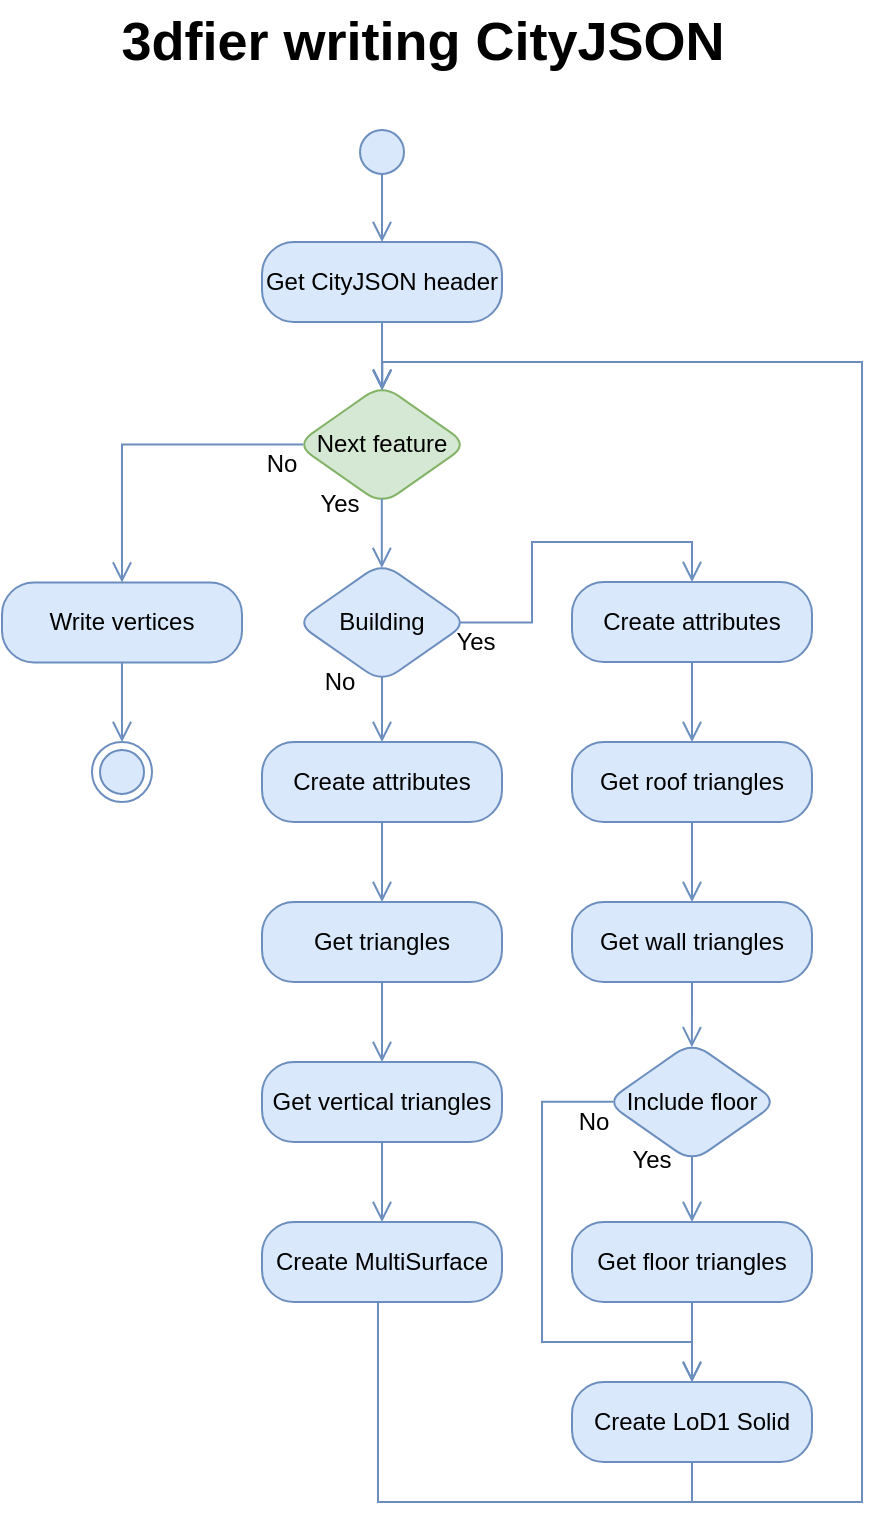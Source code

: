 <mxfile version="12.6.5" type="device"><diagram id="8uUW5VcGIEPM47w4EnDk" name="Page-1"><mxGraphModel dx="1086" dy="806" grid="1" gridSize="10" guides="1" tooltips="1" connect="1" arrows="1" fold="1" page="1" pageScale="1" pageWidth="850" pageHeight="1100" math="0" shadow="0"><root><mxCell id="0"/><mxCell id="1" parent="0"/><mxCell id="du1gqOrOKqdX8gl0MiSq-1" value="Next feature" style="rhombus;whiteSpace=wrap;html=1;fillColor=#d5e8d4;strokeColor=#82b366;rounded=1;shadow=0;strokeWidth=1;perimeterSpacing=0;" parent="1" vertex="1"><mxGeometry x="362" y="191.25" width="86" height="60" as="geometry"/></mxCell><mxCell id="du1gqOrOKqdX8gl0MiSq-2" value="No" style="text;html=1;strokeColor=none;fillColor=none;align=center;verticalAlign=middle;whiteSpace=wrap;rounded=0;" parent="1" vertex="1"><mxGeometry x="334.52" y="221.25" width="40" height="20" as="geometry"/></mxCell><mxCell id="du1gqOrOKqdX8gl0MiSq-3" value="Yes" style="text;html=1;strokeColor=none;fillColor=none;align=center;verticalAlign=middle;whiteSpace=wrap;rounded=0;" parent="1" vertex="1"><mxGeometry x="364.33" y="241.25" width="40" height="20" as="geometry"/></mxCell><mxCell id="du1gqOrOKqdX8gl0MiSq-18" value="Create attributes" style="rounded=1;whiteSpace=wrap;html=1;arcSize=40;fillColor=#dae8fc;strokeColor=#6c8ebf;shadow=0;" parent="1" vertex="1"><mxGeometry x="345" y="370" width="120" height="40" as="geometry"/></mxCell><mxCell id="du1gqOrOKqdX8gl0MiSq-19" value="" style="edgeStyle=orthogonalEdgeStyle;html=1;verticalAlign=bottom;endArrow=open;endSize=8;strokeColor=#6c8ebf;fillColor=#dae8fc;shadow=0;rounded=0;entryX=0.5;entryY=0;entryDx=0;entryDy=0;exitX=0.5;exitY=1;exitDx=0;exitDy=0;" parent="1" source="du1gqOrOKqdX8gl0MiSq-18" target="du1gqOrOKqdX8gl0MiSq-47" edge="1"><mxGeometry relative="1" as="geometry"><mxPoint x="399.46" y="447" as="targetPoint"/><mxPoint x="399.46" y="407" as="sourcePoint"/></mxGeometry></mxCell><mxCell id="du1gqOrOKqdX8gl0MiSq-20" value="" style="edgeStyle=orthogonalEdgeStyle;html=1;verticalAlign=bottom;endArrow=open;endSize=8;strokeColor=#6c8ebf;fillColor=#dae8fc;shadow=0;rounded=0;entryX=0.5;entryY=0;entryDx=0;entryDy=0;exitX=0.5;exitY=0.954;exitDx=0;exitDy=0;exitPerimeter=0;" parent="1" source="du1gqOrOKqdX8gl0MiSq-30" target="du1gqOrOKqdX8gl0MiSq-18" edge="1"><mxGeometry relative="1" as="geometry"><mxPoint x="399.46" y="367.23" as="targetPoint"/><mxPoint x="409.46" y="336.23" as="sourcePoint"/><Array as="points"/></mxGeometry></mxCell><mxCell id="du1gqOrOKqdX8gl0MiSq-25" value="" style="edgeStyle=orthogonalEdgeStyle;html=1;verticalAlign=bottom;endArrow=open;endSize=8;strokeColor=#6c8ebf;fillColor=#dae8fc;shadow=0;exitX=0.5;exitY=0.861;exitDx=0;exitDy=0;rounded=0;exitPerimeter=0;entryX=0.5;entryY=0;entryDx=0;entryDy=0;" parent="1" source="du1gqOrOKqdX8gl0MiSq-55" target="du1gqOrOKqdX8gl0MiSq-26" edge="1"><mxGeometry relative="1" as="geometry"><mxPoint x="399.667" y="122.491" as="targetPoint"/><mxPoint x="404.81" y="87.6" as="sourcePoint"/></mxGeometry></mxCell><mxCell id="du1gqOrOKqdX8gl0MiSq-26" value="Get CityJSON header" style="rounded=1;whiteSpace=wrap;html=1;arcSize=40;fillColor=#dae8fc;strokeColor=#6c8ebf;shadow=0;" parent="1" vertex="1"><mxGeometry x="345" y="120" width="120" height="40" as="geometry"/></mxCell><mxCell id="du1gqOrOKqdX8gl0MiSq-27" value="" style="edgeStyle=orthogonalEdgeStyle;html=1;verticalAlign=bottom;endArrow=open;endSize=8;strokeColor=#6c8ebf;fillColor=#dae8fc;shadow=0;rounded=0;exitX=0.5;exitY=1;exitDx=0;exitDy=0;entryX=0.5;entryY=0.049;entryDx=0;entryDy=0;entryPerimeter=0;" parent="1" source="du1gqOrOKqdX8gl0MiSq-26" target="du1gqOrOKqdX8gl0MiSq-1" edge="1"><mxGeometry relative="1" as="geometry"><mxPoint x="399.46" y="194.02" as="targetPoint"/><mxPoint x="399.46" y="131.5" as="sourcePoint"/><Array as="points"/></mxGeometry></mxCell><mxCell id="du1gqOrOKqdX8gl0MiSq-28" value="" style="edgeStyle=orthogonalEdgeStyle;html=1;verticalAlign=bottom;endArrow=open;endSize=8;strokeColor=#6c8ebf;fillColor=#dae8fc;shadow=0;rounded=0;exitX=0.042;exitY=0.499;exitDx=0;exitDy=0;exitPerimeter=0;entryX=0.5;entryY=0;entryDx=0;entryDy=0;" parent="1" source="du1gqOrOKqdX8gl0MiSq-1" target="du1gqOrOKqdX8gl0MiSq-29" edge="1"><mxGeometry relative="1" as="geometry"><mxPoint x="409.46" y="801.25" as="targetPoint"/><mxPoint x="438.848" y="302.25" as="sourcePoint"/><Array as="points"><mxPoint x="275" y="221"/></Array></mxGeometry></mxCell><mxCell id="du1gqOrOKqdX8gl0MiSq-29" value="Write vertices" style="rounded=1;whiteSpace=wrap;html=1;arcSize=40;fillColor=#dae8fc;strokeColor=#6c8ebf;shadow=0;" parent="1" vertex="1"><mxGeometry x="215" y="290.23" width="120" height="40" as="geometry"/></mxCell><mxCell id="du1gqOrOKqdX8gl0MiSq-30" value="Building" style="rhombus;whiteSpace=wrap;html=1;fillColor=#dae8fc;strokeColor=#6c8ebf;rounded=1;shadow=0;strokeWidth=1;perimeterSpacing=0;" parent="1" vertex="1"><mxGeometry x="362" y="280.23" width="86" height="60" as="geometry"/></mxCell><mxCell id="du1gqOrOKqdX8gl0MiSq-31" value="No" style="text;html=1;strokeColor=none;fillColor=none;align=center;verticalAlign=middle;whiteSpace=wrap;rounded=0;" parent="1" vertex="1"><mxGeometry x="364.48" y="330.23" width="40" height="20" as="geometry"/></mxCell><mxCell id="du1gqOrOKqdX8gl0MiSq-32" value="Yes" style="text;html=1;strokeColor=none;fillColor=none;align=center;verticalAlign=middle;whiteSpace=wrap;rounded=0;" parent="1" vertex="1"><mxGeometry x="432.46" y="310.23" width="40" height="20" as="geometry"/></mxCell><mxCell id="du1gqOrOKqdX8gl0MiSq-33" value="" style="edgeStyle=orthogonalEdgeStyle;html=1;verticalAlign=bottom;endArrow=open;endSize=8;strokeColor=#6c8ebf;fillColor=#dae8fc;shadow=0;rounded=0;entryX=0.5;entryY=0;entryDx=0;entryDy=0;exitX=0.5;exitY=0.952;exitDx=0;exitDy=0;exitPerimeter=0;" parent="1" source="du1gqOrOKqdX8gl0MiSq-34" target="du1gqOrOKqdX8gl0MiSq-38" edge="1"><mxGeometry relative="1" as="geometry"><mxPoint x="569.52" y="607" as="targetPoint"/><mxPoint x="569.606" y="495.78" as="sourcePoint"/><Array as="points"/></mxGeometry></mxCell><mxCell id="du1gqOrOKqdX8gl0MiSq-34" value="Include floor" style="rhombus;whiteSpace=wrap;html=1;fillColor=#dae8fc;strokeColor=#6c8ebf;rounded=1;shadow=0;strokeWidth=1;perimeterSpacing=0;" parent="1" vertex="1"><mxGeometry x="517" y="520" width="86" height="60" as="geometry"/></mxCell><mxCell id="du1gqOrOKqdX8gl0MiSq-35" value="No" style="text;html=1;strokeColor=none;fillColor=none;align=center;verticalAlign=middle;whiteSpace=wrap;rounded=0;" parent="1" vertex="1"><mxGeometry x="490.81" y="550.0" width="40" height="20" as="geometry"/></mxCell><mxCell id="du1gqOrOKqdX8gl0MiSq-36" value="Yes" style="text;html=1;strokeColor=none;fillColor=none;align=center;verticalAlign=middle;whiteSpace=wrap;rounded=0;" parent="1" vertex="1"><mxGeometry x="519.52" y="569.0" width="40" height="20" as="geometry"/></mxCell><mxCell id="du1gqOrOKqdX8gl0MiSq-38" value="Get floor triangles" style="rounded=1;whiteSpace=wrap;html=1;arcSize=40;fillColor=#dae8fc;strokeColor=#6c8ebf;shadow=0;" parent="1" vertex="1"><mxGeometry x="500" y="610" width="120" height="40" as="geometry"/></mxCell><mxCell id="du1gqOrOKqdX8gl0MiSq-39" value="" style="edgeStyle=orthogonalEdgeStyle;html=1;verticalAlign=bottom;endArrow=open;endSize=8;strokeColor=#6c8ebf;fillColor=#dae8fc;shadow=0;rounded=0;exitX=0.5;exitY=1;exitDx=0;exitDy=0;entryX=0.501;entryY=0.044;entryDx=0;entryDy=0;entryPerimeter=0;" parent="1" source="du1gqOrOKqdX8gl0MiSq-45" target="du1gqOrOKqdX8gl0MiSq-1" edge="1"><mxGeometry relative="1" as="geometry"><mxPoint x="469.52" y="200" as="targetPoint"/><mxPoint x="559.52" y="660" as="sourcePoint"/><Array as="points"><mxPoint x="560" y="750"/><mxPoint x="645" y="750"/><mxPoint x="645" y="180"/><mxPoint x="405" y="180"/></Array></mxGeometry></mxCell><mxCell id="du1gqOrOKqdX8gl0MiSq-40" value="" style="edgeStyle=orthogonalEdgeStyle;html=1;verticalAlign=bottom;endArrow=open;endSize=8;strokeColor=#6c8ebf;fillColor=#dae8fc;shadow=0;rounded=0;exitX=0.95;exitY=0.5;exitDx=0;exitDy=0;exitPerimeter=0;entryX=0.5;entryY=0;entryDx=0;entryDy=0;" parent="1" source="du1gqOrOKqdX8gl0MiSq-30" target="du1gqOrOKqdX8gl0MiSq-16" edge="1"><mxGeometry relative="1" as="geometry"><mxPoint x="559.52" y="280" as="targetPoint"/><mxPoint x="459.46" y="410.25" as="sourcePoint"/><Array as="points"><mxPoint x="480" y="310"/><mxPoint x="480" y="270"/><mxPoint x="560" y="270"/></Array></mxGeometry></mxCell><mxCell id="du1gqOrOKqdX8gl0MiSq-41" value="Get roof triangles" style="rounded=1;whiteSpace=wrap;html=1;arcSize=40;fillColor=#dae8fc;strokeColor=#6c8ebf;shadow=0;" parent="1" vertex="1"><mxGeometry x="500.0" y="370" width="120" height="40" as="geometry"/></mxCell><mxCell id="du1gqOrOKqdX8gl0MiSq-42" value="" style="edgeStyle=orthogonalEdgeStyle;html=1;verticalAlign=bottom;endArrow=open;endSize=8;strokeColor=#6c8ebf;fillColor=#dae8fc;shadow=0;rounded=0;entryX=0.5;entryY=0;entryDx=0;entryDy=0;exitX=0.5;exitY=1;exitDx=0;exitDy=0;" parent="1" source="du1gqOrOKqdX8gl0MiSq-41" target="du1gqOrOKqdX8gl0MiSq-43" edge="1"><mxGeometry relative="1" as="geometry"><mxPoint x="569.52" y="447" as="targetPoint"/><mxPoint x="569.52" y="407" as="sourcePoint"/><Array as="points"/></mxGeometry></mxCell><mxCell id="du1gqOrOKqdX8gl0MiSq-43" value="Get wall triangles" style="rounded=1;whiteSpace=wrap;html=1;arcSize=40;fillColor=#dae8fc;strokeColor=#6c8ebf;shadow=0;" parent="1" vertex="1"><mxGeometry x="500.0" y="450" width="120" height="40" as="geometry"/></mxCell><mxCell id="du1gqOrOKqdX8gl0MiSq-44" value="" style="edgeStyle=orthogonalEdgeStyle;html=1;verticalAlign=bottom;endArrow=open;endSize=8;strokeColor=#6c8ebf;fillColor=#dae8fc;shadow=0;rounded=0;exitX=0.5;exitY=1;exitDx=0;exitDy=0;entryX=0.499;entryY=0.043;entryDx=0;entryDy=0;entryPerimeter=0;" parent="1" source="du1gqOrOKqdX8gl0MiSq-43" target="du1gqOrOKqdX8gl0MiSq-34" edge="1"><mxGeometry relative="1" as="geometry"><mxPoint x="514.81" y="520" as="targetPoint"/><mxPoint x="569.52" y="487" as="sourcePoint"/><Array as="points"/></mxGeometry></mxCell><mxCell id="du1gqOrOKqdX8gl0MiSq-45" value="Create LoD1 Solid" style="rounded=1;whiteSpace=wrap;html=1;arcSize=40;fillColor=#dae8fc;strokeColor=#6c8ebf;shadow=0;" parent="1" vertex="1"><mxGeometry x="500.0" y="690" width="120" height="40" as="geometry"/></mxCell><mxCell id="du1gqOrOKqdX8gl0MiSq-46" value="" style="edgeStyle=orthogonalEdgeStyle;html=1;verticalAlign=bottom;endArrow=open;endSize=8;strokeColor=#6c8ebf;fillColor=#dae8fc;shadow=0;rounded=0;entryX=0.5;entryY=0;entryDx=0;entryDy=0;exitX=0.5;exitY=1;exitDx=0;exitDy=0;" parent="1" source="du1gqOrOKqdX8gl0MiSq-38" target="du1gqOrOKqdX8gl0MiSq-45" edge="1"><mxGeometry relative="1" as="geometry"><mxPoint x="564.81" y="766.76" as="targetPoint"/><mxPoint x="569.52" y="726.75" as="sourcePoint"/></mxGeometry></mxCell><mxCell id="du1gqOrOKqdX8gl0MiSq-14" value="" style="edgeStyle=orthogonalEdgeStyle;html=1;verticalAlign=bottom;endArrow=open;endSize=8;strokeColor=#6c8ebf;fillColor=#dae8fc;shadow=0;rounded=0;entryX=0.499;entryY=0.046;entryDx=0;entryDy=0;exitX=0.499;exitY=0.951;exitDx=0;exitDy=0;exitPerimeter=0;entryPerimeter=0;" parent="1" source="du1gqOrOKqdX8gl0MiSq-1" target="du1gqOrOKqdX8gl0MiSq-30" edge="1"><mxGeometry relative="1" as="geometry"><mxPoint x="64.4" y="491.5" as="targetPoint"/><mxPoint x="409.46" y="251.25" as="sourcePoint"/></mxGeometry></mxCell><mxCell id="du1gqOrOKqdX8gl0MiSq-16" value="Create attributes" style="rounded=1;whiteSpace=wrap;html=1;arcSize=40;fillColor=#dae8fc;strokeColor=#6c8ebf;shadow=0;" parent="1" vertex="1"><mxGeometry x="500" y="290" width="120" height="40" as="geometry"/></mxCell><mxCell id="du1gqOrOKqdX8gl0MiSq-17" value="" style="edgeStyle=orthogonalEdgeStyle;html=1;verticalAlign=bottom;endArrow=open;endSize=8;strokeColor=#6c8ebf;fillColor=#dae8fc;shadow=0;exitX=0.5;exitY=1;exitDx=0;exitDy=0;rounded=0;entryX=0.5;entryY=0;entryDx=0;entryDy=0;" parent="1" source="du1gqOrOKqdX8gl0MiSq-16" target="du1gqOrOKqdX8gl0MiSq-41" edge="1"><mxGeometry relative="1" as="geometry"><mxPoint x="569.52" y="367" as="targetPoint"/><mxPoint x="699.52" y="284.95" as="sourcePoint"/></mxGeometry></mxCell><mxCell id="du1gqOrOKqdX8gl0MiSq-47" value="Get triangles" style="rounded=1;whiteSpace=wrap;html=1;arcSize=40;fillColor=#dae8fc;strokeColor=#6c8ebf;shadow=0;" parent="1" vertex="1"><mxGeometry x="345" y="450" width="120" height="40" as="geometry"/></mxCell><mxCell id="du1gqOrOKqdX8gl0MiSq-48" value="" style="edgeStyle=orthogonalEdgeStyle;html=1;verticalAlign=bottom;endArrow=open;endSize=8;strokeColor=#6c8ebf;fillColor=#dae8fc;shadow=0;rounded=0;entryX=0.5;entryY=0;entryDx=0;entryDy=0;exitX=0.5;exitY=1;exitDx=0;exitDy=0;" parent="1" source="du1gqOrOKqdX8gl0MiSq-47" target="du1gqOrOKqdX8gl0MiSq-49" edge="1"><mxGeometry relative="1" as="geometry"><mxPoint x="399.46" y="527" as="targetPoint"/><mxPoint x="399.46" y="487" as="sourcePoint"/><Array as="points"/></mxGeometry></mxCell><mxCell id="du1gqOrOKqdX8gl0MiSq-49" value="Get vertical triangles" style="rounded=1;whiteSpace=wrap;html=1;arcSize=40;fillColor=#dae8fc;strokeColor=#6c8ebf;shadow=0;" parent="1" vertex="1"><mxGeometry x="345" y="530" width="120" height="40" as="geometry"/></mxCell><mxCell id="du1gqOrOKqdX8gl0MiSq-50" value="" style="edgeStyle=orthogonalEdgeStyle;html=1;verticalAlign=bottom;endArrow=open;endSize=8;strokeColor=#6c8ebf;fillColor=#dae8fc;shadow=0;rounded=0;entryX=0.5;entryY=0;entryDx=0;entryDy=0;exitX=0.5;exitY=1;exitDx=0;exitDy=0;" parent="1" source="du1gqOrOKqdX8gl0MiSq-49" target="du1gqOrOKqdX8gl0MiSq-51" edge="1"><mxGeometry relative="1" as="geometry"><mxPoint x="399.46" y="606.75" as="targetPoint"/><mxPoint x="399.46" y="566.75" as="sourcePoint"/><Array as="points"/></mxGeometry></mxCell><mxCell id="du1gqOrOKqdX8gl0MiSq-51" value="Create MultiSurface" style="rounded=1;whiteSpace=wrap;html=1;arcSize=40;fillColor=#dae8fc;strokeColor=#6c8ebf;shadow=0;" parent="1" vertex="1"><mxGeometry x="345" y="610" width="120" height="40" as="geometry"/></mxCell><mxCell id="du1gqOrOKqdX8gl0MiSq-52" value="" style="edgeStyle=orthogonalEdgeStyle;html=1;verticalAlign=bottom;endArrow=open;endSize=8;strokeColor=#6c8ebf;fillColor=#dae8fc;shadow=0;rounded=0;exitX=0.5;exitY=1;exitDx=0;exitDy=0;entryX=0.501;entryY=0.044;entryDx=0;entryDy=0;entryPerimeter=0;" parent="1" source="du1gqOrOKqdX8gl0MiSq-51" target="du1gqOrOKqdX8gl0MiSq-1" edge="1"><mxGeometry relative="1" as="geometry"><mxPoint x="719.52" y="230" as="targetPoint"/><mxPoint x="399.46" y="647" as="sourcePoint"/><Array as="points"><mxPoint x="403" y="750"/><mxPoint x="645" y="750"/><mxPoint x="645" y="180"/><mxPoint x="405" y="180"/></Array></mxGeometry></mxCell><mxCell id="du1gqOrOKqdX8gl0MiSq-53" value="" style="ellipse;html=1;shape=endState;fillColor=#dae8fc;strokeColor=#6c8ebf;rounded=1;shadow=0;" parent="1" vertex="1"><mxGeometry x="260" y="370" width="30" height="30" as="geometry"/></mxCell><mxCell id="du1gqOrOKqdX8gl0MiSq-54" value="" style="edgeStyle=orthogonalEdgeStyle;html=1;verticalAlign=bottom;endArrow=open;endSize=8;strokeColor=#6c8ebf;fillColor=#dae8fc;shadow=0;rounded=0;entryX=0.5;entryY=0;entryDx=0;entryDy=0;exitX=0.5;exitY=1;exitDx=0;exitDy=0;" parent="1" source="du1gqOrOKqdX8gl0MiSq-29" target="du1gqOrOKqdX8gl0MiSq-53" edge="1"><mxGeometry relative="1" as="geometry"><mxPoint x="264.81" y="368.88" as="targetPoint"/><mxPoint x="264.81" y="340" as="sourcePoint"/><Array as="points"/></mxGeometry></mxCell><mxCell id="du1gqOrOKqdX8gl0MiSq-55" value="" style="ellipse;html=1;shape=startState;fillColor=#dae8fc;strokeColor=#6c8ebf;shadow=0;" parent="1" vertex="1"><mxGeometry x="390" y="60" width="30" height="30" as="geometry"/></mxCell><mxCell id="du1gqOrOKqdX8gl0MiSq-57" value="" style="edgeStyle=orthogonalEdgeStyle;html=1;verticalAlign=bottom;endArrow=open;endSize=8;strokeColor=#6c8ebf;fillColor=#dae8fc;shadow=0;rounded=0;exitX=0.042;exitY=0.498;exitDx=0;exitDy=0;exitPerimeter=0;entryX=0.5;entryY=0;entryDx=0;entryDy=0;" parent="1" source="du1gqOrOKqdX8gl0MiSq-34" target="du1gqOrOKqdX8gl0MiSq-45" edge="1"><mxGeometry relative="1" as="geometry"><mxPoint x="504.81" y="670" as="targetPoint"/><mxPoint x="614.81" y="610" as="sourcePoint"/><Array as="points"><mxPoint x="485" y="550"/><mxPoint x="485" y="670"/><mxPoint x="560" y="670"/></Array></mxGeometry></mxCell><mxCell id="0dhnpL69ycQTYcgAN1qT-1" value="3dfier writing CityJSON" style="text;strokeColor=none;fillColor=none;html=1;fontSize=27;fontStyle=1;verticalAlign=middle;align=center;rounded=0;shadow=0;" parent="1" vertex="1"><mxGeometry x="265" y="-3.553e-15" width="319" height="40" as="geometry"/></mxCell></root></mxGraphModel></diagram></mxfile>